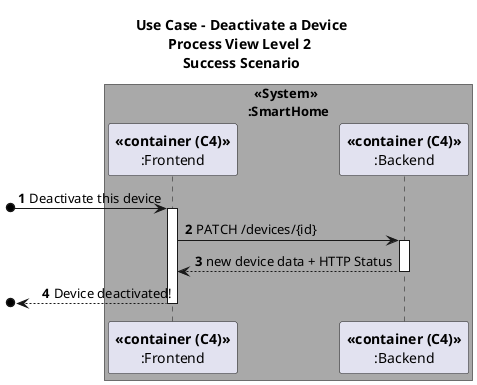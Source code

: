 @startuml

autonumber
title Use Case - Deactivate a Device\nProcess View Level 2 \nSuccess Scenario


!pragma teoz true
box "  <<System>>\n:SmartHome" #DarkGrey

participant "**<<container (C4)>>**\n:Frontend" as FE
participant "**<<container (C4)>>**\n:Backend" as BE

[o-> FE : Deactivate this device
activate FE
FE -> BE : PATCH /devices/{id}
activate BE
BE --> FE : new device data + HTTP Status
deactivate BE
[o<-- FE : Device deactivated!
deactivate FE

end box

@enduml